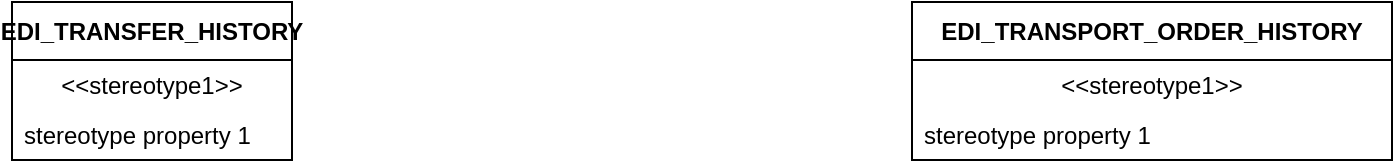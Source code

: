 <mxfile version="24.8.3">
  <diagram name="Page-1" id="cBU3FoFDfy3wO6Mudj8p">
    <mxGraphModel dx="1552" dy="1505" grid="1" gridSize="10" guides="1" tooltips="1" connect="1" arrows="1" fold="1" page="1" pageScale="1" pageWidth="827" pageHeight="1169" math="0" shadow="0">
      <root>
        <mxCell id="0" />
        <mxCell id="1" parent="0" />
        <mxCell id="6XweyelYUrj_YVhZijfG-1" value="EDI_TRANSFER_HISTORY" style="swimlane;fontStyle=1;align=center;verticalAlign=middle;childLayout=stackLayout;horizontal=1;startSize=29;horizontalStack=0;resizeParent=1;resizeParentMax=0;resizeLast=0;collapsible=0;marginBottom=0;html=1;whiteSpace=wrap;" vertex="1" parent="1">
          <mxGeometry x="120" y="260" width="140" height="79" as="geometry" />
        </mxCell>
        <mxCell id="6XweyelYUrj_YVhZijfG-2" value="&amp;lt;&amp;lt;stereotype1&amp;gt;&amp;gt;" style="text;html=1;strokeColor=none;fillColor=none;align=center;verticalAlign=middle;spacingLeft=4;spacingRight=4;overflow=hidden;rotatable=0;points=[[0,0.5],[1,0.5]];portConstraint=eastwest;whiteSpace=wrap;" vertex="1" parent="6XweyelYUrj_YVhZijfG-1">
          <mxGeometry y="29" width="140" height="25" as="geometry" />
        </mxCell>
        <mxCell id="6XweyelYUrj_YVhZijfG-3" value="stereotype property 1" style="text;html=1;strokeColor=none;fillColor=none;align=left;verticalAlign=middle;spacingLeft=4;spacingRight=4;overflow=hidden;rotatable=0;points=[[0,0.5],[1,0.5]];portConstraint=eastwest;whiteSpace=wrap;" vertex="1" parent="6XweyelYUrj_YVhZijfG-1">
          <mxGeometry y="54" width="140" height="25" as="geometry" />
        </mxCell>
        <mxCell id="6XweyelYUrj_YVhZijfG-4" value="EDI_TRANSPORT_ORDER_HISTORY" style="swimlane;fontStyle=1;align=center;verticalAlign=middle;childLayout=stackLayout;horizontal=1;startSize=29;horizontalStack=0;resizeParent=1;resizeParentMax=0;resizeLast=0;collapsible=0;marginBottom=0;html=1;whiteSpace=wrap;" vertex="1" parent="1">
          <mxGeometry x="570" y="260" width="240" height="79" as="geometry" />
        </mxCell>
        <mxCell id="6XweyelYUrj_YVhZijfG-5" value="&amp;lt;&amp;lt;stereotype1&amp;gt;&amp;gt;" style="text;html=1;strokeColor=none;fillColor=none;align=center;verticalAlign=middle;spacingLeft=4;spacingRight=4;overflow=hidden;rotatable=0;points=[[0,0.5],[1,0.5]];portConstraint=eastwest;whiteSpace=wrap;" vertex="1" parent="6XweyelYUrj_YVhZijfG-4">
          <mxGeometry y="29" width="240" height="25" as="geometry" />
        </mxCell>
        <mxCell id="6XweyelYUrj_YVhZijfG-6" value="stereotype property 1" style="text;html=1;strokeColor=none;fillColor=none;align=left;verticalAlign=middle;spacingLeft=4;spacingRight=4;overflow=hidden;rotatable=0;points=[[0,0.5],[1,0.5]];portConstraint=eastwest;whiteSpace=wrap;" vertex="1" parent="6XweyelYUrj_YVhZijfG-4">
          <mxGeometry y="54" width="240" height="25" as="geometry" />
        </mxCell>
      </root>
    </mxGraphModel>
  </diagram>
</mxfile>
